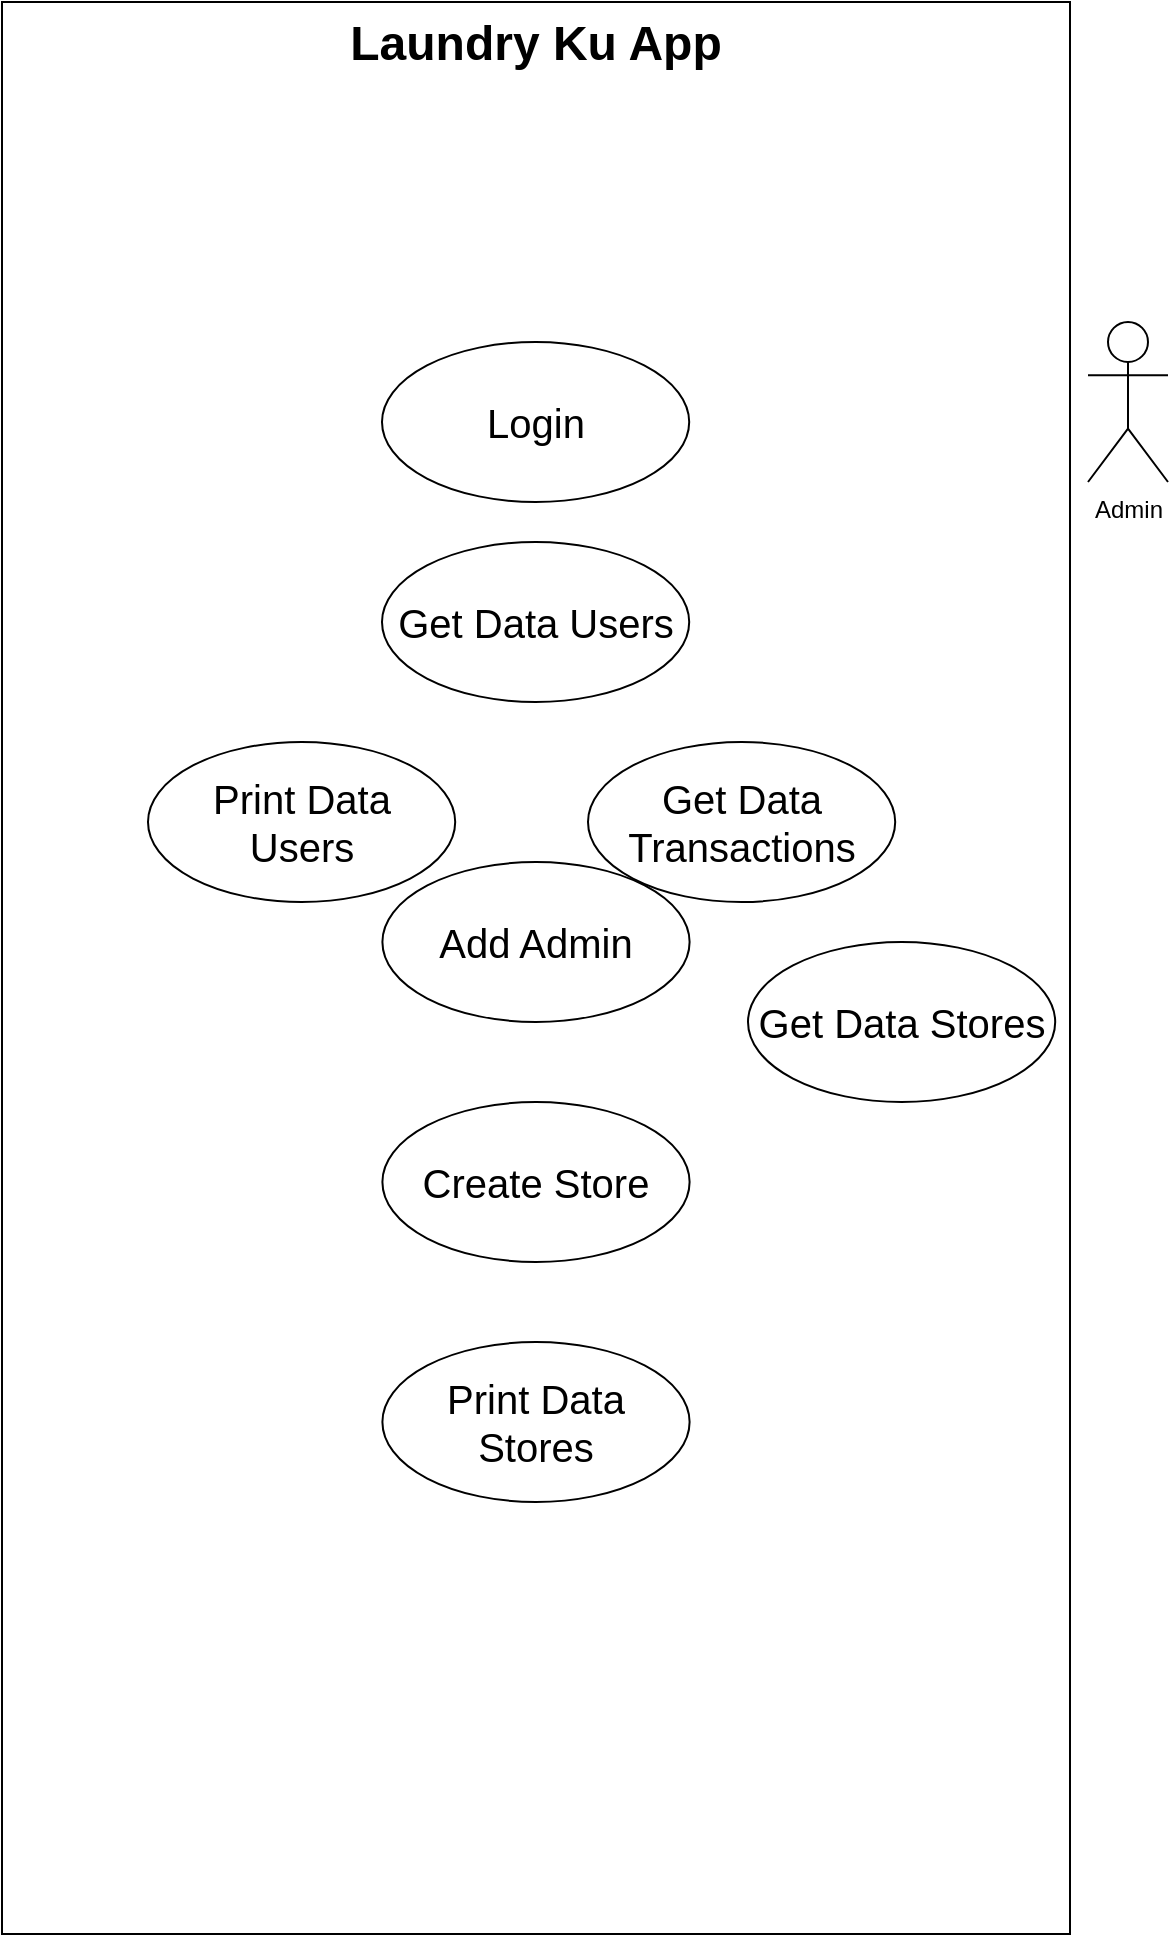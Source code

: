 <mxfile version="21.5.2" type="github">
  <diagram name="Page-1" id="sxwb1G97yiRCFdO_E4Wa">
    <mxGraphModel dx="1985" dy="1290" grid="1" gridSize="10" guides="1" tooltips="1" connect="1" arrows="1" fold="1" page="1" pageScale="1" pageWidth="827" pageHeight="1169" math="0" shadow="0">
      <root>
        <mxCell id="0" />
        <mxCell id="1" parent="0" />
        <mxCell id="lilgsmnHfV8MRSJmeCpG-7" value="&lt;font style=&quot;font-size: 24px;&quot;&gt;Laundry Ku App&lt;/font&gt;" style="shape=rect;html=1;verticalAlign=top;fontStyle=1;whiteSpace=wrap;align=center;movable=1;resizable=1;rotatable=1;deletable=1;editable=1;locked=0;connectable=1;" vertex="1" parent="1">
          <mxGeometry x="147" y="60" width="534" height="966" as="geometry" />
        </mxCell>
        <mxCell id="lilgsmnHfV8MRSJmeCpG-2" value="Admin" style="shape=umlActor;html=1;verticalLabelPosition=bottom;verticalAlign=top;align=center;" vertex="1" parent="1">
          <mxGeometry x="690" y="220" width="40" height="80" as="geometry" />
        </mxCell>
        <mxCell id="lilgsmnHfV8MRSJmeCpG-8" value="Login" style="ellipse;whiteSpace=wrap;html=1;fontSize=20;" vertex="1" parent="1">
          <mxGeometry x="337" y="230" width="153.6" height="80" as="geometry" />
        </mxCell>
        <mxCell id="lilgsmnHfV8MRSJmeCpG-14" value="Add Admin" style="ellipse;whiteSpace=wrap;html=1;fontSize=20;" vertex="1" parent="1">
          <mxGeometry x="337.2" y="490" width="153.6" height="80" as="geometry" />
        </mxCell>
        <mxCell id="lilgsmnHfV8MRSJmeCpG-16" value="Create Store" style="ellipse;whiteSpace=wrap;html=1;fontSize=20;" vertex="1" parent="1">
          <mxGeometry x="337.2" y="610" width="153.6" height="80" as="geometry" />
        </mxCell>
        <mxCell id="lilgsmnHfV8MRSJmeCpG-17" value="Print Data &lt;br&gt;Stores" style="ellipse;whiteSpace=wrap;html=1;fontSize=20;" vertex="1" parent="1">
          <mxGeometry x="337.2" y="730" width="153.6" height="80" as="geometry" />
        </mxCell>
        <mxCell id="lilgsmnHfV8MRSJmeCpG-19" value="Get Data Users" style="ellipse;whiteSpace=wrap;html=1;fontSize=20;" vertex="1" parent="1">
          <mxGeometry x="337" y="330" width="153.6" height="80" as="geometry" />
        </mxCell>
        <mxCell id="lilgsmnHfV8MRSJmeCpG-20" value="Print Data &lt;br&gt;Users" style="ellipse;whiteSpace=wrap;html=1;fontSize=20;" vertex="1" parent="1">
          <mxGeometry x="220" y="430" width="153.6" height="80" as="geometry" />
        </mxCell>
        <mxCell id="lilgsmnHfV8MRSJmeCpG-21" value="Get Data Transactions" style="ellipse;whiteSpace=wrap;html=1;fontSize=20;" vertex="1" parent="1">
          <mxGeometry x="440" y="430" width="153.6" height="80" as="geometry" />
        </mxCell>
        <mxCell id="lilgsmnHfV8MRSJmeCpG-22" value="Get Data Stores" style="ellipse;whiteSpace=wrap;html=1;fontSize=20;" vertex="1" parent="1">
          <mxGeometry x="520" y="530" width="153.6" height="80" as="geometry" />
        </mxCell>
      </root>
    </mxGraphModel>
  </diagram>
</mxfile>
